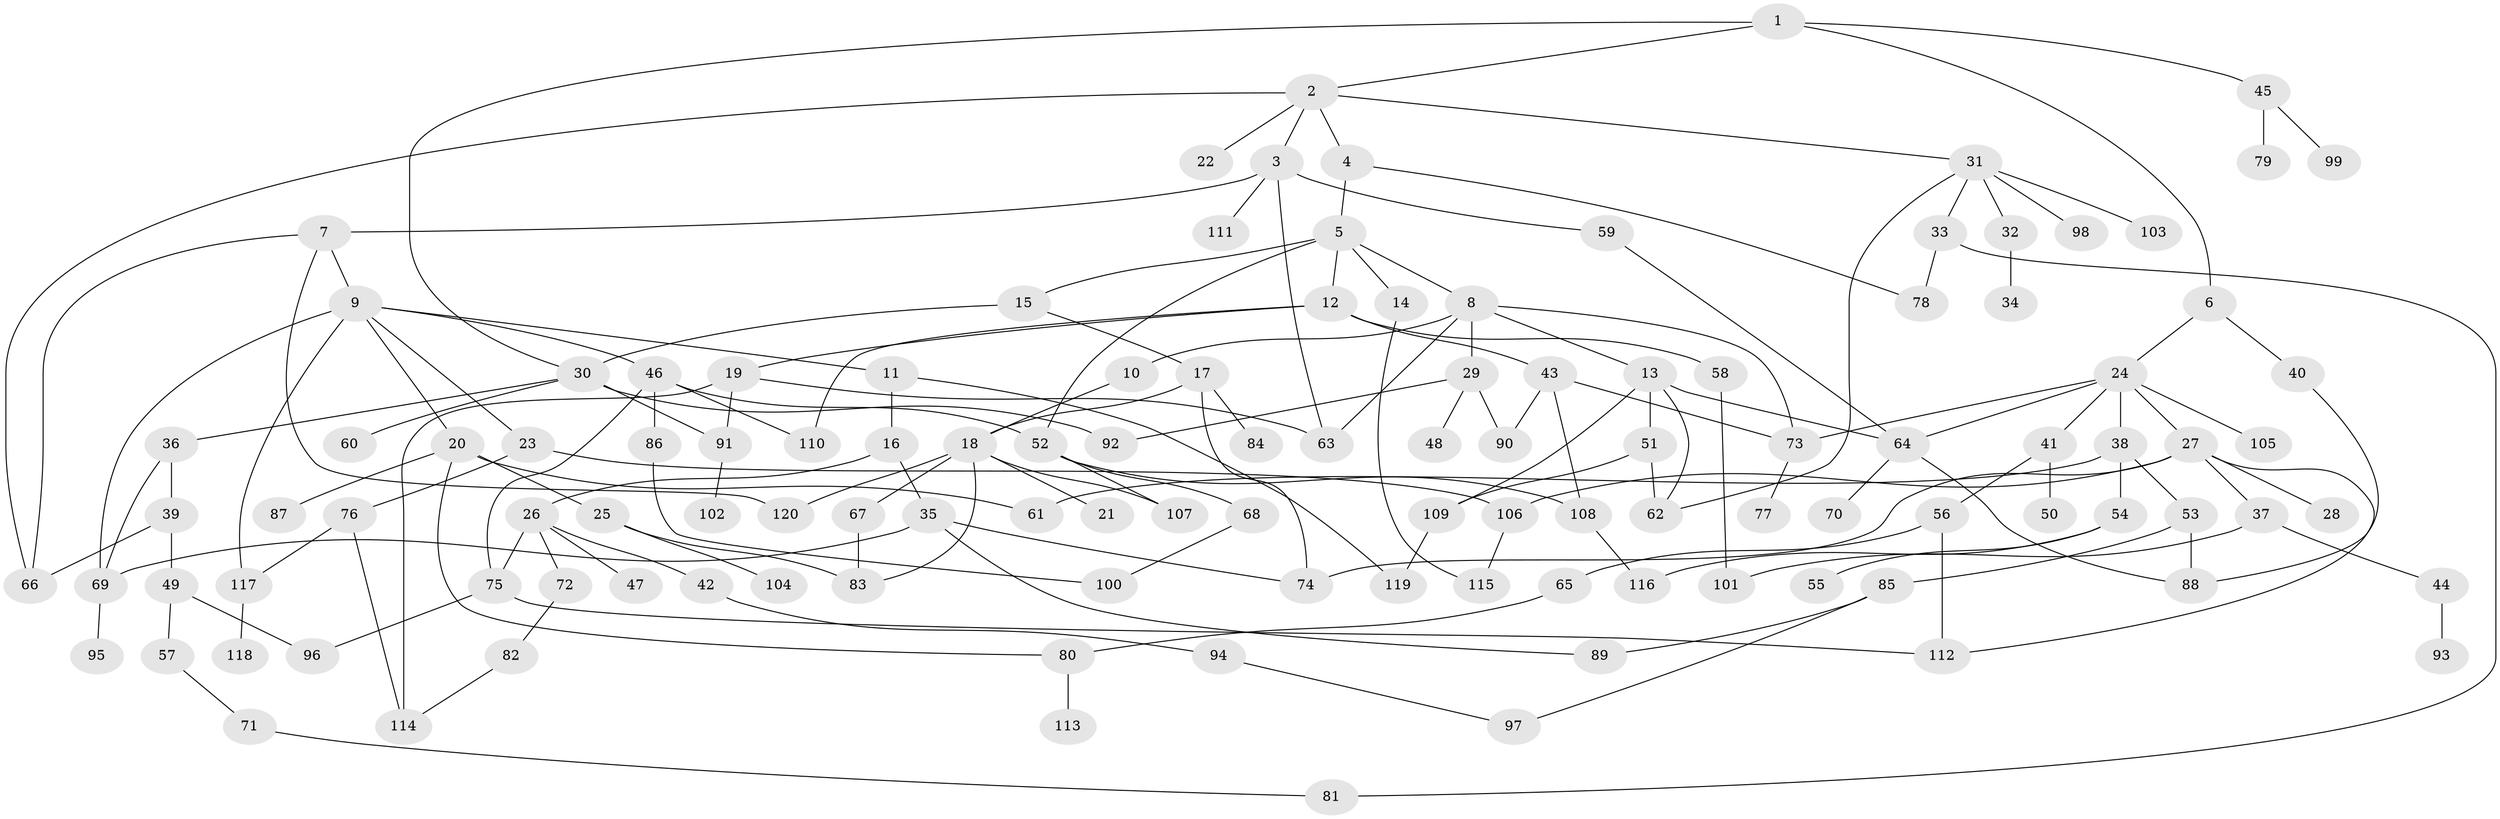 // Generated by graph-tools (version 1.1) at 2025/49/03/09/25 03:49:18]
// undirected, 120 vertices, 167 edges
graph export_dot {
graph [start="1"]
  node [color=gray90,style=filled];
  1;
  2;
  3;
  4;
  5;
  6;
  7;
  8;
  9;
  10;
  11;
  12;
  13;
  14;
  15;
  16;
  17;
  18;
  19;
  20;
  21;
  22;
  23;
  24;
  25;
  26;
  27;
  28;
  29;
  30;
  31;
  32;
  33;
  34;
  35;
  36;
  37;
  38;
  39;
  40;
  41;
  42;
  43;
  44;
  45;
  46;
  47;
  48;
  49;
  50;
  51;
  52;
  53;
  54;
  55;
  56;
  57;
  58;
  59;
  60;
  61;
  62;
  63;
  64;
  65;
  66;
  67;
  68;
  69;
  70;
  71;
  72;
  73;
  74;
  75;
  76;
  77;
  78;
  79;
  80;
  81;
  82;
  83;
  84;
  85;
  86;
  87;
  88;
  89;
  90;
  91;
  92;
  93;
  94;
  95;
  96;
  97;
  98;
  99;
  100;
  101;
  102;
  103;
  104;
  105;
  106;
  107;
  108;
  109;
  110;
  111;
  112;
  113;
  114;
  115;
  116;
  117;
  118;
  119;
  120;
  1 -- 2;
  1 -- 6;
  1 -- 30;
  1 -- 45;
  2 -- 3;
  2 -- 4;
  2 -- 22;
  2 -- 31;
  2 -- 66;
  3 -- 7;
  3 -- 59;
  3 -- 111;
  3 -- 63;
  4 -- 5;
  4 -- 78;
  5 -- 8;
  5 -- 12;
  5 -- 14;
  5 -- 15;
  5 -- 52;
  6 -- 24;
  6 -- 40;
  7 -- 9;
  7 -- 120;
  7 -- 66;
  8 -- 10;
  8 -- 13;
  8 -- 29;
  8 -- 63;
  8 -- 73;
  9 -- 11;
  9 -- 20;
  9 -- 23;
  9 -- 46;
  9 -- 117;
  9 -- 69;
  10 -- 18;
  11 -- 16;
  11 -- 119;
  12 -- 19;
  12 -- 43;
  12 -- 58;
  12 -- 110;
  13 -- 51;
  13 -- 109;
  13 -- 62;
  13 -- 64;
  14 -- 115;
  15 -- 17;
  15 -- 30;
  16 -- 26;
  16 -- 35;
  17 -- 84;
  17 -- 18;
  17 -- 74;
  18 -- 21;
  18 -- 67;
  18 -- 107;
  18 -- 120;
  18 -- 83;
  19 -- 114;
  19 -- 91;
  19 -- 63;
  20 -- 25;
  20 -- 80;
  20 -- 87;
  20 -- 61;
  23 -- 76;
  23 -- 106;
  24 -- 27;
  24 -- 38;
  24 -- 41;
  24 -- 64;
  24 -- 105;
  24 -- 73;
  25 -- 83;
  25 -- 104;
  26 -- 42;
  26 -- 47;
  26 -- 72;
  26 -- 75;
  27 -- 28;
  27 -- 37;
  27 -- 74;
  27 -- 106;
  27 -- 112;
  29 -- 48;
  29 -- 90;
  29 -- 92;
  30 -- 36;
  30 -- 60;
  30 -- 91;
  30 -- 92;
  31 -- 32;
  31 -- 33;
  31 -- 98;
  31 -- 103;
  31 -- 62;
  32 -- 34;
  33 -- 81;
  33 -- 78;
  35 -- 69;
  35 -- 89;
  35 -- 74;
  36 -- 39;
  36 -- 69;
  37 -- 44;
  37 -- 101;
  38 -- 53;
  38 -- 54;
  38 -- 61;
  39 -- 49;
  39 -- 66;
  40 -- 88;
  41 -- 50;
  41 -- 56;
  42 -- 94;
  43 -- 73;
  43 -- 108;
  43 -- 90;
  44 -- 93;
  45 -- 79;
  45 -- 99;
  46 -- 52;
  46 -- 75;
  46 -- 86;
  46 -- 110;
  49 -- 57;
  49 -- 96;
  51 -- 62;
  51 -- 109;
  52 -- 68;
  52 -- 108;
  52 -- 107;
  53 -- 85;
  53 -- 88;
  54 -- 55;
  54 -- 116;
  56 -- 65;
  56 -- 112;
  57 -- 71;
  58 -- 101;
  59 -- 64;
  64 -- 70;
  64 -- 88;
  65 -- 80;
  67 -- 83;
  68 -- 100;
  69 -- 95;
  71 -- 81;
  72 -- 82;
  73 -- 77;
  75 -- 96;
  75 -- 112;
  76 -- 117;
  76 -- 114;
  80 -- 113;
  82 -- 114;
  85 -- 89;
  85 -- 97;
  86 -- 100;
  91 -- 102;
  94 -- 97;
  106 -- 115;
  108 -- 116;
  109 -- 119;
  117 -- 118;
}
